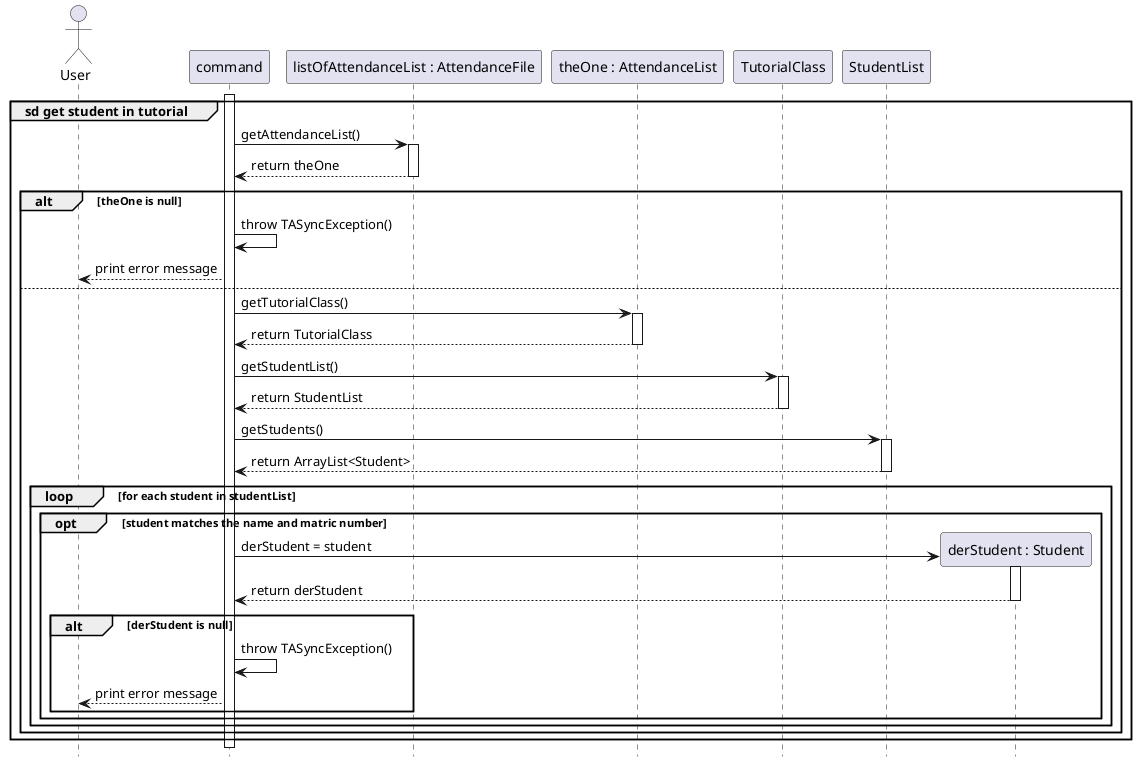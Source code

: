 @startuml
'https://plantuml.com/sequence-diagram
hide footbox

actor User
participant "command" as command
participant "listOfAttendanceList : AttendanceFile" as listOfAttendanceList
participant "theOne : AttendanceList" as theOne
participant "TutorialClass" as tutorialClass
participant "StudentList" as studentList

activate command
group sd get student in tutorial
    command -> listOfAttendanceList : getAttendanceList()
    activate listOfAttendanceList
    command <-- listOfAttendanceList : return theOne
    deactivate listOfAttendanceList
    alt theOne is null
    command -> command : throw TASyncException()
    command --> User : print error message
    else

    command -> theOne : getTutorialClass()
    activate theOne
    command <-- theOne : return TutorialClass
    deactivate theOne

    command -> tutorialClass : getStudentList()
        activate tutorialClass
        command <-- tutorialClass : return StudentList
        deactivate tutorialClass

    command -> studentList : getStudents()
    activate studentList
    command <-- studentList : return ArrayList<Student>
    deactivate studentList

    loop for each student in studentList
    opt student matches the name and matric number

    create "derStudent : Student" as derStudent
    command -> derStudent : derStudent = student
    activate derStudent
    derStudent --> command : return derStudent
    deactivate derStudent
    alt derStudent is null
    command -> command : throw TASyncException()
        command --> User : print error message
    end opt
    end loop
    end alt
    end
    end
@enduml